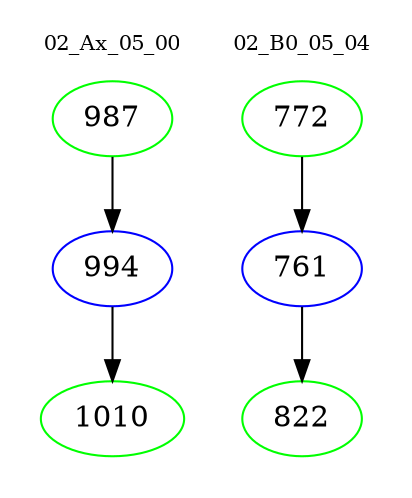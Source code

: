 digraph{
subgraph cluster_0 {
color = white
label = "02_Ax_05_00";
fontsize=10;
T0_987 [label="987", color="green"]
T0_987 -> T0_994 [color="black"]
T0_994 [label="994", color="blue"]
T0_994 -> T0_1010 [color="black"]
T0_1010 [label="1010", color="green"]
}
subgraph cluster_1 {
color = white
label = "02_B0_05_04";
fontsize=10;
T1_772 [label="772", color="green"]
T1_772 -> T1_761 [color="black"]
T1_761 [label="761", color="blue"]
T1_761 -> T1_822 [color="black"]
T1_822 [label="822", color="green"]
}
}
